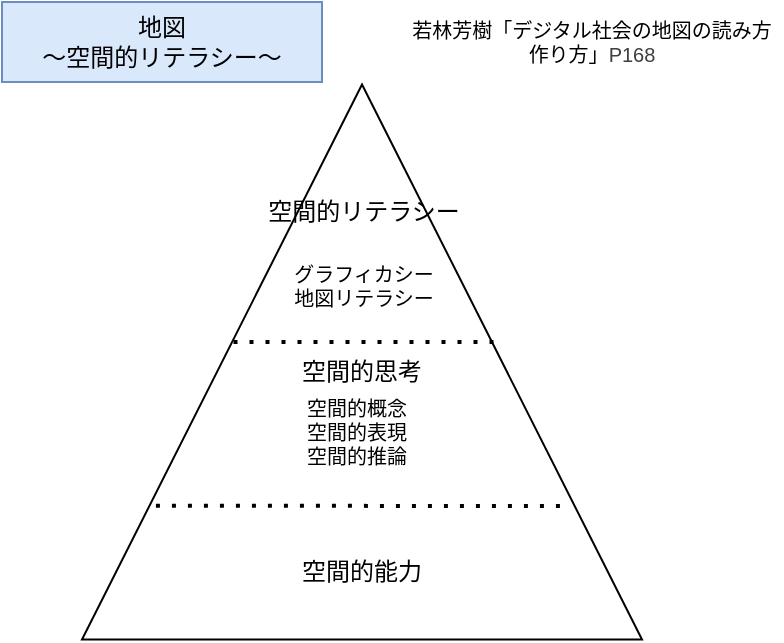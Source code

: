 <mxfile>
    <diagram name="02" id="YMj1xpAl_SfOTKT0soET">
        <mxGraphModel dx="693" dy="555" grid="1" gridSize="10" guides="1" tooltips="1" connect="1" arrows="1" fold="1" page="1" pageScale="1" pageWidth="1169" pageHeight="827" math="0" shadow="0">
            <root>
                <mxCell id="ML3krrQk0YiTmpszw3Px-0"/>
                <mxCell id="ML3krrQk0YiTmpszw3Px-1" parent="ML3krrQk0YiTmpszw3Px-0"/>
                <mxCell id="ML3krrQk0YiTmpszw3Px-4" value="地図&lt;div&gt;～空間的リテラシー～&lt;/div&gt;" style="text;html=1;align=center;verticalAlign=middle;whiteSpace=wrap;rounded=0;fillColor=#dae8fc;strokeColor=#6c8ebf;" parent="ML3krrQk0YiTmpszw3Px-1" vertex="1">
                    <mxGeometry x="40" y="80" width="160" height="40" as="geometry"/>
                </mxCell>
                <mxCell id="0" value="" style="triangle;whiteSpace=wrap;html=1;rotation=-90;" parent="ML3krrQk0YiTmpszw3Px-1" vertex="1">
                    <mxGeometry x="81.26" y="120" width="277.49" height="280" as="geometry"/>
                </mxCell>
                <mxCell id="20" value="空間的能力" style="text;html=1;align=center;verticalAlign=middle;whiteSpace=wrap;rounded=0;" parent="ML3krrQk0YiTmpszw3Px-1" vertex="1">
                    <mxGeometry x="165.01" y="350" width="110" height="30" as="geometry"/>
                </mxCell>
                <mxCell id="25" value="" style="endArrow=none;dashed=1;html=1;dashPattern=1 3;strokeWidth=2;exitX=0.241;exitY=0.132;exitDx=0;exitDy=0;exitPerimeter=0;" edge="1" parent="ML3krrQk0YiTmpszw3Px-1" source="0">
                    <mxGeometry width="50" height="50" relative="1" as="geometry">
                        <mxPoint x="120" y="330" as="sourcePoint"/>
                        <mxPoint x="320" y="332" as="targetPoint"/>
                    </mxGeometry>
                </mxCell>
                <mxCell id="26" value="" style="endArrow=none;dashed=1;html=1;dashPattern=1 3;strokeWidth=2;exitX=0.241;exitY=0.132;exitDx=0;exitDy=0;exitPerimeter=0;" edge="1" parent="ML3krrQk0YiTmpszw3Px-1">
                    <mxGeometry width="50" height="50" relative="1" as="geometry">
                        <mxPoint x="155.75" y="250" as="sourcePoint"/>
                        <mxPoint x="290" y="250" as="targetPoint"/>
                    </mxGeometry>
                </mxCell>
                <mxCell id="27" value="空間的思考" style="text;html=1;align=center;verticalAlign=middle;whiteSpace=wrap;rounded=0;" vertex="1" parent="ML3krrQk0YiTmpszw3Px-1">
                    <mxGeometry x="165.01" y="250" width="110" height="30" as="geometry"/>
                </mxCell>
                <mxCell id="29" value="空間的リテラシー" style="text;html=1;align=center;verticalAlign=middle;whiteSpace=wrap;rounded=0;" vertex="1" parent="ML3krrQk0YiTmpszw3Px-1">
                    <mxGeometry x="166.26" y="170" width="110" height="30" as="geometry"/>
                </mxCell>
                <mxCell id="30" value="&lt;font&gt;グラフィカシー&lt;/font&gt;&lt;div&gt;&lt;font&gt;地図リテラシー&lt;/font&gt;&lt;/div&gt;" style="text;html=1;align=center;verticalAlign=middle;whiteSpace=wrap;rounded=0;fontSize=10;" vertex="1" parent="ML3krrQk0YiTmpszw3Px-1">
                    <mxGeometry x="151.26" y="194" width="140" height="56" as="geometry"/>
                </mxCell>
                <mxCell id="31" value="若林芳樹「デジタル社会の地図の読み方　作り方」&lt;span style=&quot;color: rgb(63, 63, 63); background-color: transparent;&quot;&gt;P168&lt;/span&gt;" style="text;html=1;align=center;verticalAlign=middle;whiteSpace=wrap;rounded=0;fontSize=10;" vertex="1" parent="ML3krrQk0YiTmpszw3Px-1">
                    <mxGeometry x="240" y="80" width="190" height="40" as="geometry"/>
                </mxCell>
                <mxCell id="32" value="空間的概念&#xa;空間的表現&#xa;空間的推論" style="text;html=1;align=center;verticalAlign=middle;whiteSpace=wrap;rounded=0;fontSize=10;" vertex="1" parent="ML3krrQk0YiTmpszw3Px-1">
                    <mxGeometry x="165.01" y="270" width="104.99" height="50" as="geometry"/>
                </mxCell>
            </root>
        </mxGraphModel>
    </diagram>
</mxfile>